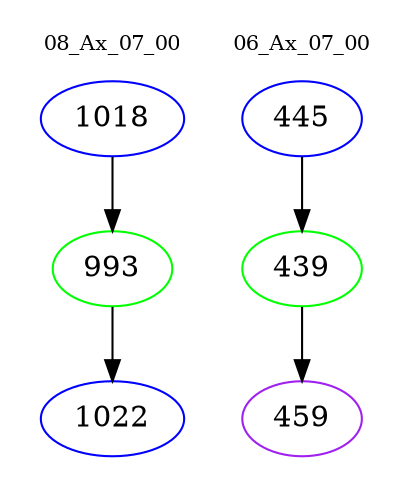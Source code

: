 digraph{
subgraph cluster_0 {
color = white
label = "08_Ax_07_00";
fontsize=10;
T0_1018 [label="1018", color="blue"]
T0_1018 -> T0_993 [color="black"]
T0_993 [label="993", color="green"]
T0_993 -> T0_1022 [color="black"]
T0_1022 [label="1022", color="blue"]
}
subgraph cluster_1 {
color = white
label = "06_Ax_07_00";
fontsize=10;
T1_445 [label="445", color="blue"]
T1_445 -> T1_439 [color="black"]
T1_439 [label="439", color="green"]
T1_439 -> T1_459 [color="black"]
T1_459 [label="459", color="purple"]
}
}
